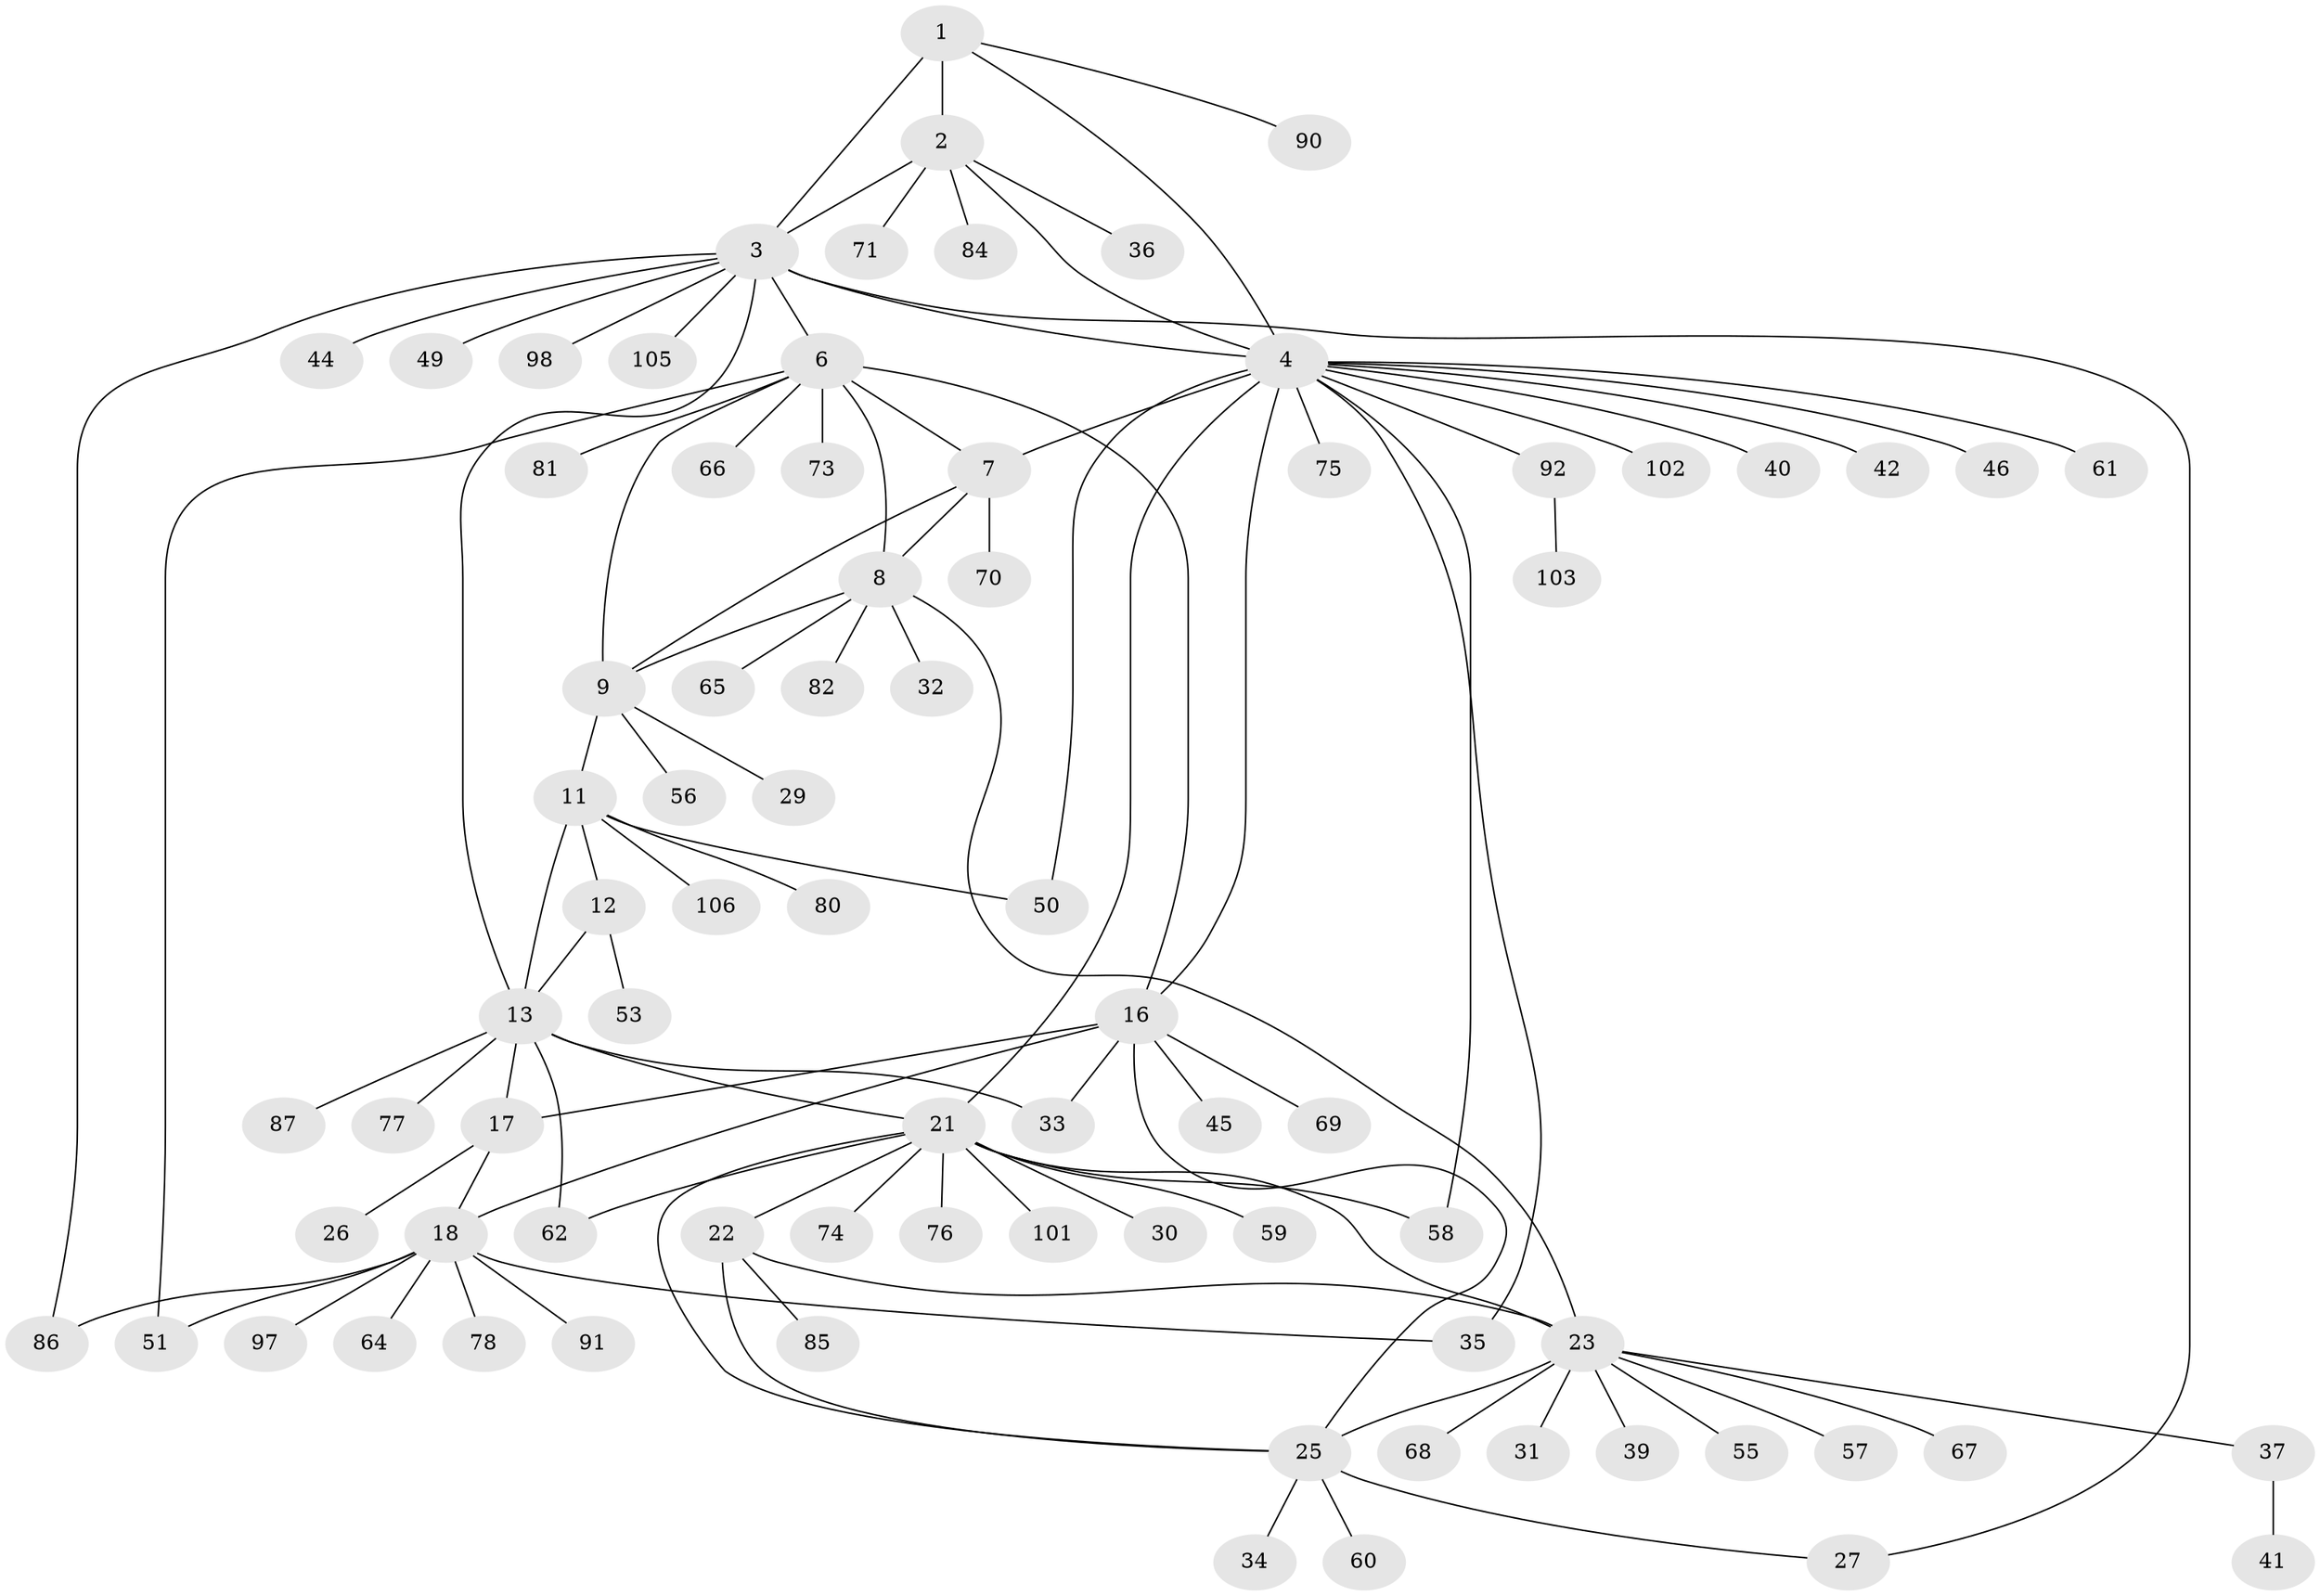 // Generated by graph-tools (version 1.1) at 2025/24/03/03/25 07:24:12]
// undirected, 79 vertices, 104 edges
graph export_dot {
graph [start="1"]
  node [color=gray90,style=filled];
  1 [super="+96"];
  2 [super="+104"];
  3 [super="+5"];
  4 [super="+47"];
  6 [super="+54"];
  7 [super="+28"];
  8 [super="+10"];
  9 [super="+48"];
  11 [super="+15"];
  12 [super="+38"];
  13 [super="+14"];
  16 [super="+19"];
  17 [super="+88"];
  18 [super="+20"];
  21 [super="+63"];
  22 [super="+95"];
  23 [super="+24"];
  25 [super="+43"];
  26;
  27;
  29;
  30;
  31;
  32;
  33;
  34;
  35;
  36;
  37;
  39;
  40;
  41 [super="+52"];
  42;
  44;
  45;
  46 [super="+100"];
  49;
  50 [super="+83"];
  51;
  53 [super="+79"];
  55;
  56 [super="+72"];
  57;
  58;
  59;
  60;
  61;
  62 [super="+99"];
  64;
  65;
  66;
  67 [super="+93"];
  68 [super="+89"];
  69;
  70;
  71;
  73;
  74;
  75;
  76;
  77;
  78;
  80;
  81;
  82;
  84;
  85;
  86 [super="+94"];
  87;
  90;
  91;
  92;
  97;
  98;
  101;
  102;
  103;
  105;
  106;
  1 -- 2;
  1 -- 3 [weight=2];
  1 -- 4;
  1 -- 90;
  2 -- 3 [weight=2];
  2 -- 4;
  2 -- 36;
  2 -- 71;
  2 -- 84;
  3 -- 4 [weight=2];
  3 -- 6;
  3 -- 13;
  3 -- 27;
  3 -- 44;
  3 -- 49;
  3 -- 86;
  3 -- 105;
  3 -- 98;
  4 -- 21;
  4 -- 35;
  4 -- 40;
  4 -- 42;
  4 -- 46;
  4 -- 50 [weight=2];
  4 -- 58;
  4 -- 61;
  4 -- 75;
  4 -- 92;
  4 -- 102;
  4 -- 7;
  4 -- 16;
  6 -- 7;
  6 -- 8 [weight=2];
  6 -- 9;
  6 -- 51;
  6 -- 66;
  6 -- 73;
  6 -- 81;
  6 -- 16;
  7 -- 8 [weight=2];
  7 -- 9;
  7 -- 70;
  8 -- 9 [weight=2];
  8 -- 65;
  8 -- 82;
  8 -- 32;
  8 -- 23;
  9 -- 29;
  9 -- 56;
  9 -- 11;
  11 -- 12 [weight=2];
  11 -- 13 [weight=4];
  11 -- 80;
  11 -- 106;
  11 -- 50;
  12 -- 13 [weight=2];
  12 -- 53;
  13 -- 17;
  13 -- 21;
  13 -- 33;
  13 -- 87;
  13 -- 77;
  13 -- 62;
  16 -- 17 [weight=2];
  16 -- 18 [weight=4];
  16 -- 33;
  16 -- 69;
  16 -- 25;
  16 -- 45;
  17 -- 18 [weight=2];
  17 -- 26;
  18 -- 35;
  18 -- 51;
  18 -- 64;
  18 -- 78;
  18 -- 91;
  18 -- 97;
  18 -- 86;
  21 -- 22;
  21 -- 23 [weight=2];
  21 -- 25;
  21 -- 30;
  21 -- 59;
  21 -- 62;
  21 -- 74;
  21 -- 76;
  21 -- 101;
  21 -- 58;
  22 -- 23 [weight=2];
  22 -- 25;
  22 -- 85;
  23 -- 25 [weight=2];
  23 -- 37;
  23 -- 67;
  23 -- 68;
  23 -- 39;
  23 -- 55;
  23 -- 57;
  23 -- 31;
  25 -- 27;
  25 -- 34;
  25 -- 60;
  37 -- 41;
  92 -- 103;
}
